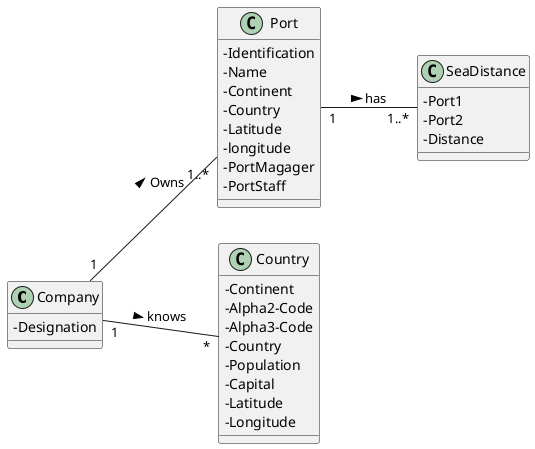@startuml
'https://plantuml.com/class-diagram

skinparam classAttributeIconSize 0

left to right direction

class Company {
-Designation
}

class Port {
-Identification
-Name
-Continent
-Country
-Latitude
-longitude
-PortMagager
-PortStaff
}


class Country {
-Continent
-Alpha2-Code
-Alpha3-Code
-Country
-Population
-Capital
-Latitude
-Longitude
}

class SeaDistance {
-Port1
-Port2
-Distance
}

Company "1" -- "1..*" Port : Owns >
Company "1" -- "*" Country : knows >
Port "1" -- "1..*" SeaDistance : has >
@enduml